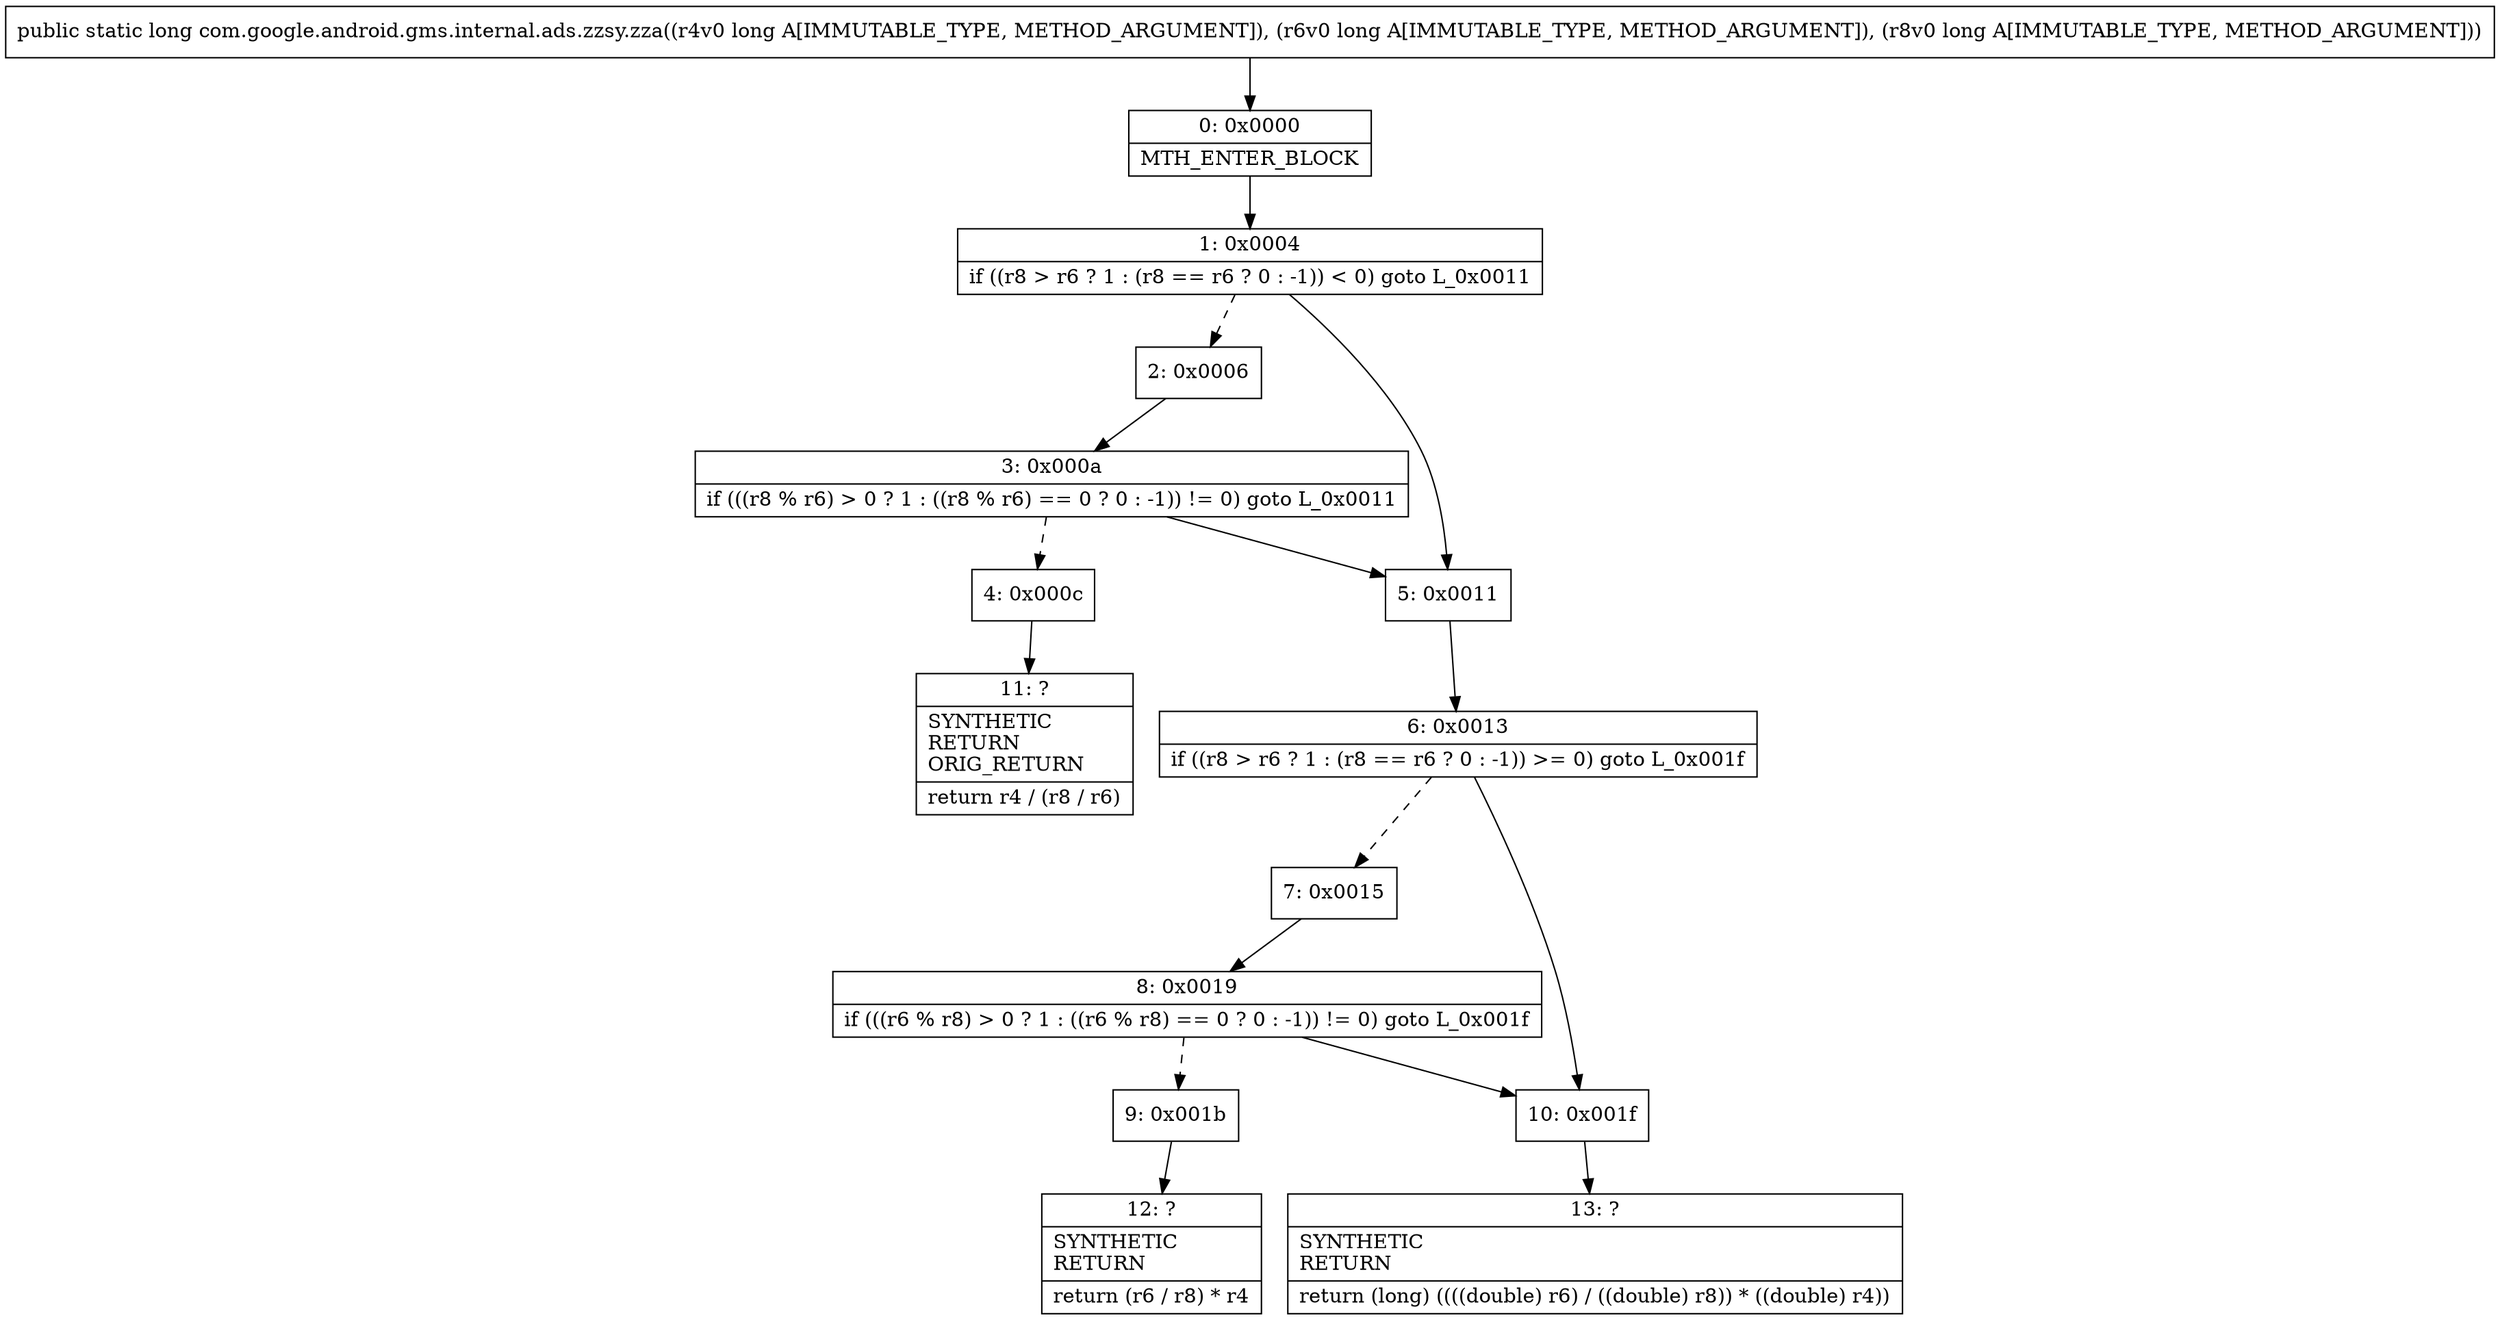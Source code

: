 digraph "CFG forcom.google.android.gms.internal.ads.zzsy.zza(JJJ)J" {
Node_0 [shape=record,label="{0\:\ 0x0000|MTH_ENTER_BLOCK\l}"];
Node_1 [shape=record,label="{1\:\ 0x0004|if ((r8 \> r6 ? 1 : (r8 == r6 ? 0 : \-1)) \< 0) goto L_0x0011\l}"];
Node_2 [shape=record,label="{2\:\ 0x0006}"];
Node_3 [shape=record,label="{3\:\ 0x000a|if (((r8 % r6) \> 0 ? 1 : ((r8 % r6) == 0 ? 0 : \-1)) != 0) goto L_0x0011\l}"];
Node_4 [shape=record,label="{4\:\ 0x000c}"];
Node_5 [shape=record,label="{5\:\ 0x0011}"];
Node_6 [shape=record,label="{6\:\ 0x0013|if ((r8 \> r6 ? 1 : (r8 == r6 ? 0 : \-1)) \>= 0) goto L_0x001f\l}"];
Node_7 [shape=record,label="{7\:\ 0x0015}"];
Node_8 [shape=record,label="{8\:\ 0x0019|if (((r6 % r8) \> 0 ? 1 : ((r6 % r8) == 0 ? 0 : \-1)) != 0) goto L_0x001f\l}"];
Node_9 [shape=record,label="{9\:\ 0x001b}"];
Node_10 [shape=record,label="{10\:\ 0x001f}"];
Node_11 [shape=record,label="{11\:\ ?|SYNTHETIC\lRETURN\lORIG_RETURN\l|return r4 \/ (r8 \/ r6)\l}"];
Node_12 [shape=record,label="{12\:\ ?|SYNTHETIC\lRETURN\l|return (r6 \/ r8) * r4\l}"];
Node_13 [shape=record,label="{13\:\ ?|SYNTHETIC\lRETURN\l|return (long) ((((double) r6) \/ ((double) r8)) * ((double) r4))\l}"];
MethodNode[shape=record,label="{public static long com.google.android.gms.internal.ads.zzsy.zza((r4v0 long A[IMMUTABLE_TYPE, METHOD_ARGUMENT]), (r6v0 long A[IMMUTABLE_TYPE, METHOD_ARGUMENT]), (r8v0 long A[IMMUTABLE_TYPE, METHOD_ARGUMENT])) }"];
MethodNode -> Node_0;
Node_0 -> Node_1;
Node_1 -> Node_2[style=dashed];
Node_1 -> Node_5;
Node_2 -> Node_3;
Node_3 -> Node_4[style=dashed];
Node_3 -> Node_5;
Node_4 -> Node_11;
Node_5 -> Node_6;
Node_6 -> Node_7[style=dashed];
Node_6 -> Node_10;
Node_7 -> Node_8;
Node_8 -> Node_9[style=dashed];
Node_8 -> Node_10;
Node_9 -> Node_12;
Node_10 -> Node_13;
}

